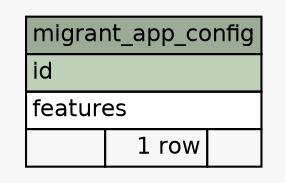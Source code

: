 // dot 2.30.1 on Linux 3.10.0-1127.19.1.el7.x86_64
// SchemaSpy rev 590
digraph "migrant_app_config" {
  graph [
    rankdir="RL"
    bgcolor="#f7f7f7"
    nodesep="0.18"
    ranksep="0.46"
    fontname="Helvetica"
    fontsize="11"
  ];
  node [
    fontname="Helvetica"
    fontsize="11"
    shape="plaintext"
  ];
  edge [
    arrowsize="0.8"
  ];
  "migrant_app_config" [
    label=<
    <TABLE BORDER="0" CELLBORDER="1" CELLSPACING="0" BGCOLOR="#ffffff">
      <TR><TD COLSPAN="3" BGCOLOR="#9bab96" ALIGN="CENTER">migrant_app_config</TD></TR>
      <TR><TD PORT="id" COLSPAN="3" BGCOLOR="#bed1b8" ALIGN="LEFT">id</TD></TR>
      <TR><TD PORT="features" COLSPAN="3" ALIGN="LEFT">features</TD></TR>
      <TR><TD ALIGN="LEFT" BGCOLOR="#f7f7f7">  </TD><TD ALIGN="RIGHT" BGCOLOR="#f7f7f7">1 row</TD><TD ALIGN="RIGHT" BGCOLOR="#f7f7f7">  </TD></TR>
    </TABLE>>
    URL="tables/migrant_app_config.html"
    tooltip="migrant_app_config"
  ];
}
